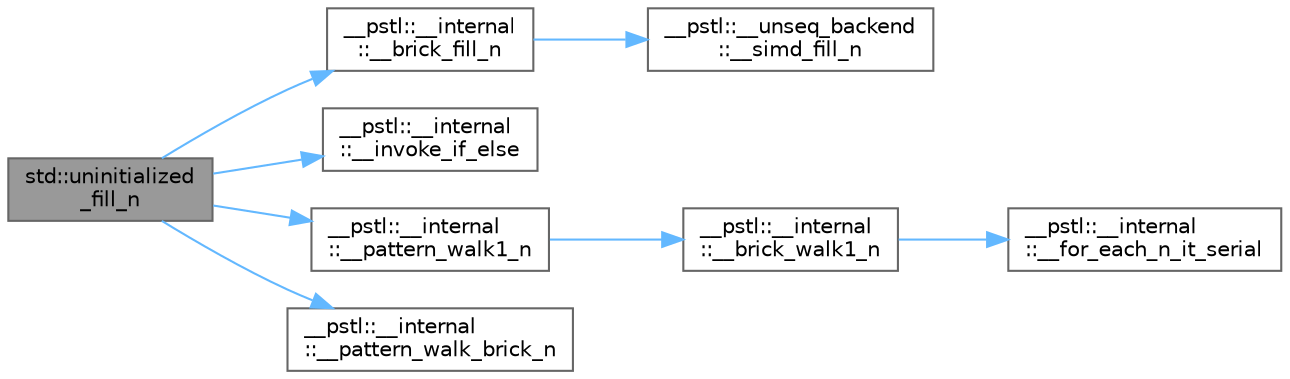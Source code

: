 digraph "std::uninitialized_fill_n"
{
 // LATEX_PDF_SIZE
  bgcolor="transparent";
  edge [fontname=Helvetica,fontsize=10,labelfontname=Helvetica,labelfontsize=10];
  node [fontname=Helvetica,fontsize=10,shape=box,height=0.2,width=0.4];
  rankdir="LR";
  Node1 [id="Node000001",label="std::uninitialized\l_fill_n",height=0.2,width=0.4,color="gray40", fillcolor="grey60", style="filled", fontcolor="black",tooltip=" "];
  Node1 -> Node2 [id="edge1_Node000001_Node000002",color="steelblue1",style="solid",tooltip=" "];
  Node2 [id="Node000002",label="__pstl::__internal\l::__brick_fill_n",height=0.2,width=0.4,color="grey40", fillcolor="white", style="filled",URL="$namespace____pstl_1_1____internal.html#abf6e7beca88698d7433bf8f0a4271a01",tooltip=" "];
  Node2 -> Node3 [id="edge2_Node000002_Node000003",color="steelblue1",style="solid",tooltip=" "];
  Node3 [id="Node000003",label="__pstl::__unseq_backend\l::__simd_fill_n",height=0.2,width=0.4,color="grey40", fillcolor="white", style="filled",URL="$namespace____pstl_1_1____unseq__backend.html#a983f96df75978314ca65ca251d12dcca",tooltip=" "];
  Node1 -> Node4 [id="edge3_Node000001_Node000004",color="steelblue1",style="solid",tooltip=" "];
  Node4 [id="Node000004",label="__pstl::__internal\l::__invoke_if_else",height=0.2,width=0.4,color="grey40", fillcolor="white", style="filled",URL="$namespace____pstl_1_1____internal.html#a15436428a09d1f47fcfdebbebd4a19d6",tooltip=" "];
  Node1 -> Node5 [id="edge4_Node000001_Node000005",color="steelblue1",style="solid",tooltip=" "];
  Node5 [id="Node000005",label="__pstl::__internal\l::__pattern_walk1_n",height=0.2,width=0.4,color="grey40", fillcolor="white", style="filled",URL="$namespace____pstl_1_1____internal.html#a11dfb059348e8a4ad07857209d99bc87",tooltip=" "];
  Node5 -> Node6 [id="edge5_Node000005_Node000006",color="steelblue1",style="solid",tooltip=" "];
  Node6 [id="Node000006",label="__pstl::__internal\l::__brick_walk1_n",height=0.2,width=0.4,color="grey40", fillcolor="white", style="filled",URL="$namespace____pstl_1_1____internal.html#a7795b3eeca3e008e29421b018b374348",tooltip=" "];
  Node6 -> Node7 [id="edge6_Node000006_Node000007",color="steelblue1",style="solid",tooltip=" "];
  Node7 [id="Node000007",label="__pstl::__internal\l::__for_each_n_it_serial",height=0.2,width=0.4,color="grey40", fillcolor="white", style="filled",URL="$namespace____pstl_1_1____internal.html#a762eb8ef259f810b138bc5db0bb710a5",tooltip=" "];
  Node1 -> Node8 [id="edge7_Node000001_Node000008",color="steelblue1",style="solid",tooltip=" "];
  Node8 [id="Node000008",label="__pstl::__internal\l::__pattern_walk_brick_n",height=0.2,width=0.4,color="grey40", fillcolor="white", style="filled",URL="$namespace____pstl_1_1____internal.html#a33569d9fe129889d08729fa3424ac32f",tooltip=" "];
}
